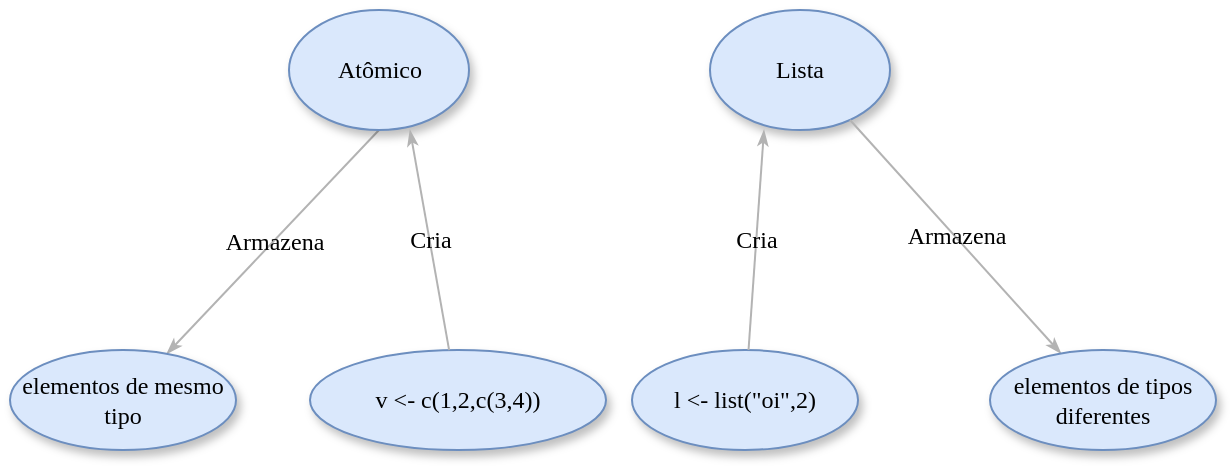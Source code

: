 <mxfile version="11.3.0" type="device" pages="1"><diagram name="Page-1" id="42789a77-a242-8287-6e28-9cd8cfd52e62"><mxGraphModel dx="1072" dy="612" grid="1" gridSize="10" guides="1" tooltips="1" connect="1" arrows="1" fold="1" page="1" pageScale="1" pageWidth="1100" pageHeight="850" background="#ffffff" math="0" shadow="0"><root><mxCell id="0"/><mxCell id="1" parent="0"/><mxCell id="1ea317790d2ca983-13" value="Armazena" style="edgeStyle=none;rounded=1;html=1;labelBackgroundColor=none;startArrow=none;startFill=0;startSize=5;endArrow=classicThin;endFill=1;endSize=5;jettySize=auto;orthogonalLoop=1;strokeColor=#B3B3B3;strokeWidth=1;fontFamily=Verdana;fontSize=12;fontColor=#000000;exitX=0.5;exitY=1;exitDx=0;exitDy=0;" parent="1" source="1ea317790d2ca983-1" target="1ea317790d2ca983-9" edge="1"><mxGeometry relative="1" as="geometry"><Array as="points"/></mxGeometry></mxCell><mxCell id="1ea317790d2ca983-1" value="Atômico" style="ellipse;whiteSpace=wrap;html=1;rounded=0;shadow=1;comic=0;labelBackgroundColor=none;strokeColor=#6c8ebf;strokeWidth=1;fillColor=#dae8fc;fontFamily=Verdana;fontSize=12;align=center;" parent="1" vertex="1"><mxGeometry x="199.5" y="100" width="90" height="60" as="geometry"/></mxCell><mxCell id="1ea317790d2ca983-9" value="elementos de mesmo tipo" style="ellipse;whiteSpace=wrap;html=1;rounded=0;shadow=1;comic=0;labelBackgroundColor=none;strokeColor=#6c8ebf;strokeWidth=1;fillColor=#dae8fc;fontFamily=Verdana;fontSize=12;align=center;" parent="1" vertex="1"><mxGeometry x="60" y="270" width="113" height="50" as="geometry"/></mxCell><mxCell id="HSBDTI_9yn8tDyK1RsiF-1" value="Lista" style="ellipse;whiteSpace=wrap;html=1;rounded=0;shadow=1;comic=0;labelBackgroundColor=none;strokeColor=#6c8ebf;strokeWidth=1;fillColor=#dae8fc;fontFamily=Verdana;fontSize=12;align=center;" vertex="1" parent="1"><mxGeometry x="410" y="100" width="90" height="60" as="geometry"/></mxCell><mxCell id="HSBDTI_9yn8tDyK1RsiF-3" value="Armazena" style="edgeStyle=none;rounded=1;html=1;labelBackgroundColor=none;startArrow=none;startFill=0;startSize=5;endArrow=classicThin;endFill=1;endSize=5;jettySize=auto;orthogonalLoop=1;strokeColor=#B3B3B3;strokeWidth=1;fontFamily=Verdana;fontSize=12;fontColor=#000000;exitX=0.778;exitY=0.917;exitDx=0;exitDy=0;exitPerimeter=0;" edge="1" parent="1" target="HSBDTI_9yn8tDyK1RsiF-4" source="HSBDTI_9yn8tDyK1RsiF-1"><mxGeometry relative="1" as="geometry"><mxPoint x="455" y="160" as="sourcePoint"/><Array as="points"/></mxGeometry></mxCell><mxCell id="HSBDTI_9yn8tDyK1RsiF-4" value="elementos de tipos diferentes" style="ellipse;whiteSpace=wrap;html=1;rounded=0;shadow=1;comic=0;labelBackgroundColor=none;strokeColor=#6c8ebf;strokeWidth=1;fillColor=#dae8fc;fontFamily=Verdana;fontSize=12;align=center;" vertex="1" parent="1"><mxGeometry x="550" y="270" width="113" height="50" as="geometry"/></mxCell><mxCell id="HSBDTI_9yn8tDyK1RsiF-5" value="v &amp;lt;- c(1,2,c(3,4))" style="ellipse;whiteSpace=wrap;html=1;rounded=0;shadow=1;comic=0;labelBackgroundColor=none;strokeColor=#6c8ebf;strokeWidth=1;fillColor=#dae8fc;fontFamily=Verdana;fontSize=12;align=center;" vertex="1" parent="1"><mxGeometry x="210" y="270" width="148" height="50" as="geometry"/></mxCell><mxCell id="HSBDTI_9yn8tDyK1RsiF-6" value="Cria" style="edgeStyle=none;rounded=1;html=1;labelBackgroundColor=none;startArrow=none;startFill=0;startSize=5;endArrow=classicThin;endFill=1;endSize=5;jettySize=auto;orthogonalLoop=1;strokeColor=#B3B3B3;strokeWidth=1;fontFamily=Verdana;fontSize=12;fontColor=#000000;entryX=0.672;entryY=1;entryDx=0;entryDy=0;entryPerimeter=0;" edge="1" parent="1" source="HSBDTI_9yn8tDyK1RsiF-5" target="1ea317790d2ca983-1"><mxGeometry relative="1" as="geometry"><mxPoint x="148.358" y="281.947" as="sourcePoint"/><mxPoint x="254.5" y="170" as="targetPoint"/><Array as="points"/></mxGeometry></mxCell><mxCell id="HSBDTI_9yn8tDyK1RsiF-7" value="l &amp;lt;- list(&quot;oi&quot;,2)" style="ellipse;whiteSpace=wrap;html=1;rounded=0;shadow=1;comic=0;labelBackgroundColor=none;strokeColor=#6c8ebf;strokeWidth=1;fillColor=#dae8fc;fontFamily=Verdana;fontSize=12;align=center;" vertex="1" parent="1"><mxGeometry x="371" y="270" width="113" height="50" as="geometry"/></mxCell><mxCell id="HSBDTI_9yn8tDyK1RsiF-8" value="Cria" style="edgeStyle=none;rounded=1;html=1;labelBackgroundColor=none;startArrow=none;startFill=0;startSize=5;endArrow=classicThin;endFill=1;endSize=5;jettySize=auto;orthogonalLoop=1;strokeColor=#B3B3B3;strokeWidth=1;fontFamily=Verdana;fontSize=12;fontColor=#000000;entryX=0.3;entryY=1;entryDx=0;entryDy=0;entryPerimeter=0;" edge="1" parent="1" source="HSBDTI_9yn8tDyK1RsiF-7" target="HSBDTI_9yn8tDyK1RsiF-1"><mxGeometry relative="1" as="geometry"><mxPoint x="274.858" y="281.947" as="sourcePoint"/><mxPoint x="556.47" y="148.98" as="targetPoint"/><Array as="points"/></mxGeometry></mxCell></root></mxGraphModel></diagram></mxfile>